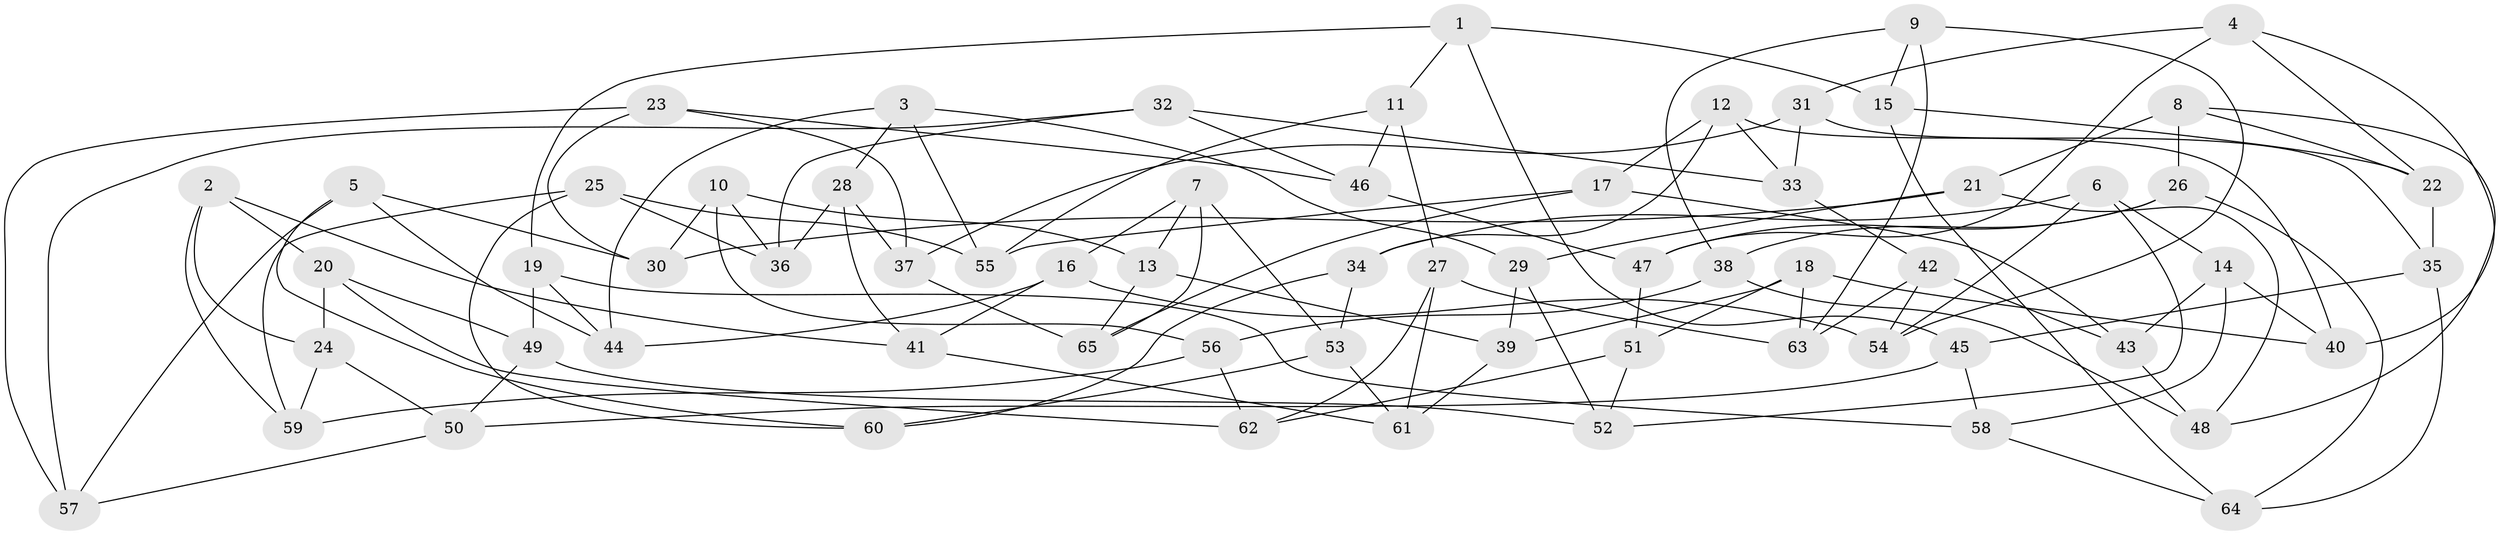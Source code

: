 // coarse degree distribution, {3: 0.06060606060606061, 5: 0.21212121212121213, 4: 0.24242424242424243, 6: 0.45454545454545453, 7: 0.030303030303030304}
// Generated by graph-tools (version 1.1) at 2025/38/03/04/25 23:38:18]
// undirected, 65 vertices, 130 edges
graph export_dot {
  node [color=gray90,style=filled];
  1;
  2;
  3;
  4;
  5;
  6;
  7;
  8;
  9;
  10;
  11;
  12;
  13;
  14;
  15;
  16;
  17;
  18;
  19;
  20;
  21;
  22;
  23;
  24;
  25;
  26;
  27;
  28;
  29;
  30;
  31;
  32;
  33;
  34;
  35;
  36;
  37;
  38;
  39;
  40;
  41;
  42;
  43;
  44;
  45;
  46;
  47;
  48;
  49;
  50;
  51;
  52;
  53;
  54;
  55;
  56;
  57;
  58;
  59;
  60;
  61;
  62;
  63;
  64;
  65;
  1 -- 45;
  1 -- 19;
  1 -- 15;
  1 -- 11;
  2 -- 20;
  2 -- 24;
  2 -- 59;
  2 -- 41;
  3 -- 55;
  3 -- 28;
  3 -- 29;
  3 -- 44;
  4 -- 47;
  4 -- 22;
  4 -- 31;
  4 -- 40;
  5 -- 30;
  5 -- 44;
  5 -- 60;
  5 -- 57;
  6 -- 52;
  6 -- 54;
  6 -- 14;
  6 -- 34;
  7 -- 13;
  7 -- 65;
  7 -- 16;
  7 -- 53;
  8 -- 48;
  8 -- 22;
  8 -- 26;
  8 -- 21;
  9 -- 15;
  9 -- 38;
  9 -- 54;
  9 -- 63;
  10 -- 13;
  10 -- 30;
  10 -- 56;
  10 -- 36;
  11 -- 27;
  11 -- 46;
  11 -- 55;
  12 -- 17;
  12 -- 34;
  12 -- 40;
  12 -- 33;
  13 -- 39;
  13 -- 65;
  14 -- 58;
  14 -- 43;
  14 -- 40;
  15 -- 22;
  15 -- 64;
  16 -- 54;
  16 -- 44;
  16 -- 41;
  17 -- 65;
  17 -- 55;
  17 -- 43;
  18 -- 63;
  18 -- 51;
  18 -- 40;
  18 -- 39;
  19 -- 49;
  19 -- 58;
  19 -- 44;
  20 -- 24;
  20 -- 62;
  20 -- 49;
  21 -- 48;
  21 -- 30;
  21 -- 29;
  22 -- 35;
  23 -- 37;
  23 -- 57;
  23 -- 30;
  23 -- 46;
  24 -- 50;
  24 -- 59;
  25 -- 36;
  25 -- 55;
  25 -- 60;
  25 -- 59;
  26 -- 64;
  26 -- 47;
  26 -- 38;
  27 -- 63;
  27 -- 61;
  27 -- 62;
  28 -- 37;
  28 -- 36;
  28 -- 41;
  29 -- 39;
  29 -- 52;
  31 -- 35;
  31 -- 33;
  31 -- 37;
  32 -- 36;
  32 -- 33;
  32 -- 46;
  32 -- 57;
  33 -- 42;
  34 -- 53;
  34 -- 60;
  35 -- 64;
  35 -- 45;
  37 -- 65;
  38 -- 56;
  38 -- 48;
  39 -- 61;
  41 -- 61;
  42 -- 43;
  42 -- 54;
  42 -- 63;
  43 -- 48;
  45 -- 58;
  45 -- 50;
  46 -- 47;
  47 -- 51;
  49 -- 52;
  49 -- 50;
  50 -- 57;
  51 -- 52;
  51 -- 62;
  53 -- 61;
  53 -- 60;
  56 -- 59;
  56 -- 62;
  58 -- 64;
}
